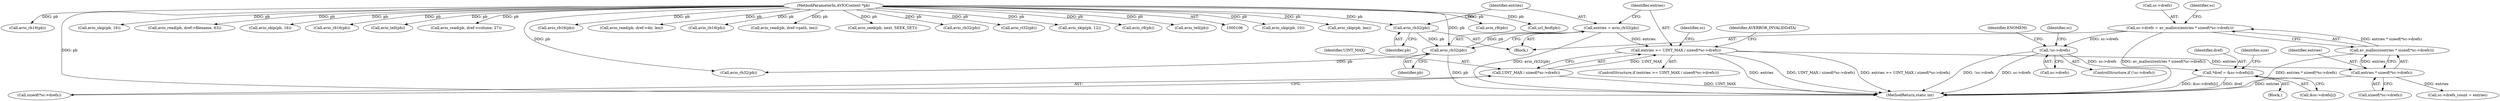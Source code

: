 digraph "0_FFmpeg_689e59b7ffed34eba6159dcc78e87133862e3746@API" {
"1000173" [label="(Call,sc->drefs = av_mallocz(entries * sizeof(*sc->drefs)))"];
"1000177" [label="(Call,av_mallocz(entries * sizeof(*sc->drefs)))"];
"1000178" [label="(Call,entries * sizeof(*sc->drefs))"];
"1000153" [label="(Call,entries >= UINT_MAX / sizeof(*sc->drefs))"];
"1000148" [label="(Call,entries = avio_rb32(pb))"];
"1000150" [label="(Call,avio_rb32(pb))"];
"1000146" [label="(Call,avio_rb32(pb))"];
"1000108" [label="(MethodParameterIn,AVIOContext *pb)"];
"1000155" [label="(Call,UINT_MAX / sizeof(*sc->drefs))"];
"1000186" [label="(Call,!sc->drefs)"];
"1000211" [label="(Call,*dref = &sc->drefs[i])"];
"1000110" [label="(Block,)"];
"1000177" [label="(Call,av_mallocz(entries * sizeof(*sc->drefs)))"];
"1000277" [label="(Call,avio_skip(pb, 10))"];
"1000166" [label="(Identifier,sc)"];
"1000212" [label="(Identifier,dref)"];
"1000173" [label="(Call,sc->drefs = av_mallocz(entries * sizeof(*sc->drefs)))"];
"1000591" [label="(Call,avio_skip(pb, len))"];
"1000178" [label="(Call,entries * sizeof(*sc->drefs))"];
"1000282" [label="(Call,avio_r8(pb))"];
"1000174" [label="(Call,sc->drefs)"];
"1000153" [label="(Call,entries >= UINT_MAX / sizeof(*sc->drefs))"];
"1000392" [label="(Call,url_feof(pb))"];
"1000186" [label="(Call,!sc->drefs)"];
"1000398" [label="(Call,avio_rb16(pb))"];
"1000163" [label="(Identifier,AVERROR_INVALIDDATA)"];
"1000151" [label="(Identifier,pb)"];
"1000147" [label="(Identifier,pb)"];
"1000600" [label="(MethodReturn,static int)"];
"1000347" [label="(Call,avio_skip(pb, 16))"];
"1000324" [label="(Call,avio_read(pb, dref->filename, 63))"];
"1000374" [label="(Call,avio_skip(pb, 16))"];
"1000402" [label="(Call,avio_rb16(pb))"];
"1000213" [label="(Call,&sc->drefs[i])"];
"1000228" [label="(Call,avio_tell(pb))"];
"1000289" [label="(Call,avio_read(pb, dref->volume, 27))"];
"1000187" [label="(Call,sc->drefs)"];
"1000154" [label="(Identifier,entries)"];
"1000222" [label="(Call,avio_rb32(pb))"];
"1000354" [label="(Call,avio_rb16(pb))"];
"1000155" [label="(Call,UINT_MAX / sizeof(*sc->drefs))"];
"1000152" [label="(ControlStructure,if (entries >= UINT_MAX / sizeof(*sc->drefs)))"];
"1000544" [label="(Call,avio_read(pb, dref->dir, len))"];
"1000157" [label="(Call,sizeof(*sc->drefs))"];
"1000360" [label="(Call,avio_rb16(pb))"];
"1000211" [label="(Call,*dref = &sc->drefs[i])"];
"1000193" [label="(Call,sc->drefs_count = entries)"];
"1000188" [label="(Identifier,sc)"];
"1000149" [label="(Identifier,entries)"];
"1000156" [label="(Identifier,UINT_MAX)"];
"1000192" [label="(Identifier,ENOMEM)"];
"1000444" [label="(Call,avio_read(pb, dref->path, len))"];
"1000221" [label="(Identifier,size)"];
"1000594" [label="(Call,avio_seek(pb, next, SEEK_SET))"];
"1000245" [label="(Call,avio_rb32(pb))"];
"1000180" [label="(Call,sizeof(*sc->drefs))"];
"1000150" [label="(Call,avio_rb32(pb))"];
"1000146" [label="(Call,avio_rb32(pb))"];
"1000108" [label="(MethodParameterIn,AVIOContext *pb)"];
"1000243" [label="(Call,avio_rl32(pb))"];
"1000312" [label="(Call,avio_skip(pb, 12))"];
"1000195" [label="(Identifier,sc)"];
"1000317" [label="(Call,avio_r8(pb))"];
"1000185" [label="(ControlStructure,if (!sc->drefs))"];
"1000148" [label="(Call,entries = avio_rb32(pb))"];
"1000209" [label="(Block,)"];
"1000387" [label="(Call,avio_tell(pb))"];
"1000179" [label="(Identifier,entries)"];
"1000173" -> "1000110"  [label="AST: "];
"1000173" -> "1000177"  [label="CFG: "];
"1000174" -> "1000173"  [label="AST: "];
"1000177" -> "1000173"  [label="AST: "];
"1000188" -> "1000173"  [label="CFG: "];
"1000173" -> "1000600"  [label="DDG: av_mallocz(entries * sizeof(*sc->drefs))"];
"1000177" -> "1000173"  [label="DDG: entries * sizeof(*sc->drefs)"];
"1000173" -> "1000186"  [label="DDG: sc->drefs"];
"1000177" -> "1000178"  [label="CFG: "];
"1000178" -> "1000177"  [label="AST: "];
"1000177" -> "1000600"  [label="DDG: entries * sizeof(*sc->drefs)"];
"1000178" -> "1000177"  [label="DDG: entries"];
"1000178" -> "1000180"  [label="CFG: "];
"1000179" -> "1000178"  [label="AST: "];
"1000180" -> "1000178"  [label="AST: "];
"1000178" -> "1000600"  [label="DDG: entries"];
"1000153" -> "1000178"  [label="DDG: entries"];
"1000178" -> "1000193"  [label="DDG: entries"];
"1000153" -> "1000152"  [label="AST: "];
"1000153" -> "1000155"  [label="CFG: "];
"1000154" -> "1000153"  [label="AST: "];
"1000155" -> "1000153"  [label="AST: "];
"1000163" -> "1000153"  [label="CFG: "];
"1000166" -> "1000153"  [label="CFG: "];
"1000153" -> "1000600"  [label="DDG: UINT_MAX / sizeof(*sc->drefs)"];
"1000153" -> "1000600"  [label="DDG: entries >= UINT_MAX / sizeof(*sc->drefs)"];
"1000153" -> "1000600"  [label="DDG: entries"];
"1000148" -> "1000153"  [label="DDG: entries"];
"1000155" -> "1000153"  [label="DDG: UINT_MAX"];
"1000148" -> "1000110"  [label="AST: "];
"1000148" -> "1000150"  [label="CFG: "];
"1000149" -> "1000148"  [label="AST: "];
"1000150" -> "1000148"  [label="AST: "];
"1000154" -> "1000148"  [label="CFG: "];
"1000148" -> "1000600"  [label="DDG: avio_rb32(pb)"];
"1000150" -> "1000148"  [label="DDG: pb"];
"1000150" -> "1000151"  [label="CFG: "];
"1000151" -> "1000150"  [label="AST: "];
"1000150" -> "1000600"  [label="DDG: pb"];
"1000146" -> "1000150"  [label="DDG: pb"];
"1000108" -> "1000150"  [label="DDG: pb"];
"1000150" -> "1000222"  [label="DDG: pb"];
"1000146" -> "1000110"  [label="AST: "];
"1000146" -> "1000147"  [label="CFG: "];
"1000147" -> "1000146"  [label="AST: "];
"1000149" -> "1000146"  [label="CFG: "];
"1000108" -> "1000146"  [label="DDG: pb"];
"1000108" -> "1000106"  [label="AST: "];
"1000108" -> "1000600"  [label="DDG: pb"];
"1000108" -> "1000222"  [label="DDG: pb"];
"1000108" -> "1000228"  [label="DDG: pb"];
"1000108" -> "1000243"  [label="DDG: pb"];
"1000108" -> "1000245"  [label="DDG: pb"];
"1000108" -> "1000277"  [label="DDG: pb"];
"1000108" -> "1000282"  [label="DDG: pb"];
"1000108" -> "1000289"  [label="DDG: pb"];
"1000108" -> "1000312"  [label="DDG: pb"];
"1000108" -> "1000317"  [label="DDG: pb"];
"1000108" -> "1000324"  [label="DDG: pb"];
"1000108" -> "1000347"  [label="DDG: pb"];
"1000108" -> "1000354"  [label="DDG: pb"];
"1000108" -> "1000360"  [label="DDG: pb"];
"1000108" -> "1000374"  [label="DDG: pb"];
"1000108" -> "1000387"  [label="DDG: pb"];
"1000108" -> "1000392"  [label="DDG: pb"];
"1000108" -> "1000398"  [label="DDG: pb"];
"1000108" -> "1000402"  [label="DDG: pb"];
"1000108" -> "1000444"  [label="DDG: pb"];
"1000108" -> "1000544"  [label="DDG: pb"];
"1000108" -> "1000591"  [label="DDG: pb"];
"1000108" -> "1000594"  [label="DDG: pb"];
"1000155" -> "1000157"  [label="CFG: "];
"1000156" -> "1000155"  [label="AST: "];
"1000157" -> "1000155"  [label="AST: "];
"1000155" -> "1000600"  [label="DDG: UINT_MAX"];
"1000186" -> "1000185"  [label="AST: "];
"1000186" -> "1000187"  [label="CFG: "];
"1000187" -> "1000186"  [label="AST: "];
"1000192" -> "1000186"  [label="CFG: "];
"1000195" -> "1000186"  [label="CFG: "];
"1000186" -> "1000600"  [label="DDG: !sc->drefs"];
"1000186" -> "1000600"  [label="DDG: sc->drefs"];
"1000186" -> "1000211"  [label="DDG: sc->drefs"];
"1000211" -> "1000209"  [label="AST: "];
"1000211" -> "1000213"  [label="CFG: "];
"1000212" -> "1000211"  [label="AST: "];
"1000213" -> "1000211"  [label="AST: "];
"1000221" -> "1000211"  [label="CFG: "];
"1000211" -> "1000600"  [label="DDG: dref"];
"1000211" -> "1000600"  [label="DDG: &sc->drefs[i]"];
}
